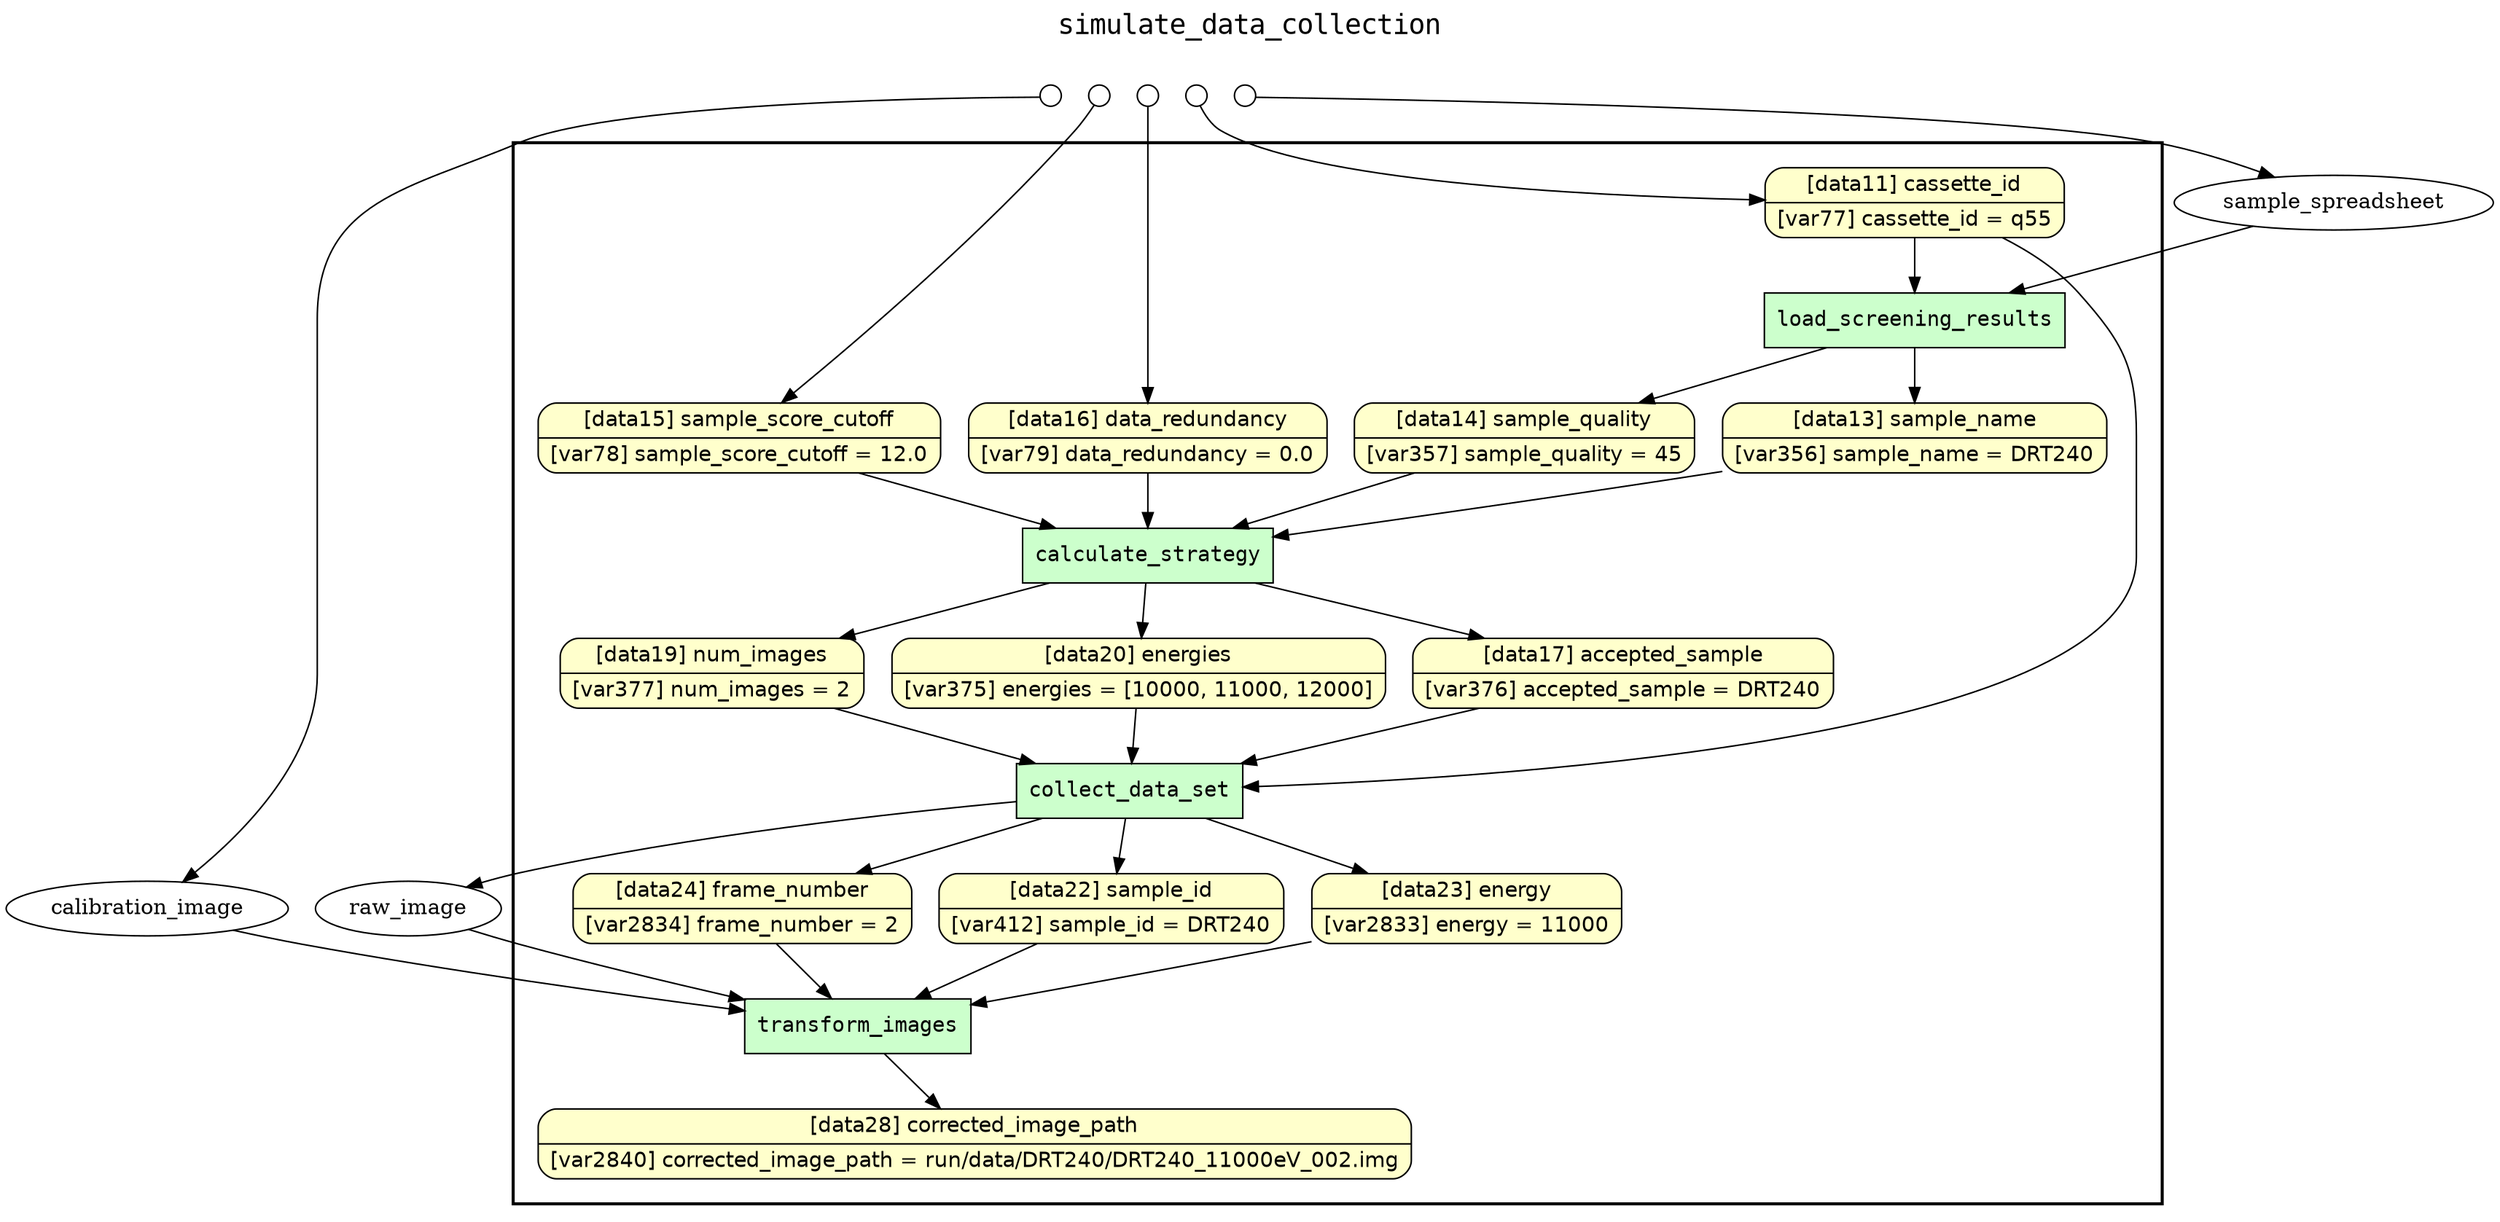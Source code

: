 
digraph yw_data_view {
rankdir=TB
fontname=Courier; fontsize=18; labelloc=t
label="simulate_data_collection"
subgraph cluster_workflow { label=""; color=black; penwidth=2
subgraph cluster_workflow_inner { label=""; color=white
node[shape=box style="filled" fillcolor="#CCFFCC" peripheries=1 fontname=Courier]
collect_data_set
calculate_strategy
load_screening_results
transform_images
node[shape=box style="filled" fillcolor="#CCFFCC" peripheries=1 fontname=Courier]
node[shape=box style="rounded,filled" fillcolor="#FFFFCC" peripheries=1 fontname=Helvetica]
cassette_id [shape=record rankdir=LR label="{<f0> [data11] cassette_id |<f1> [var77] cassette_id = q55}"]
sample_name [shape=record rankdir=LR label="{<f0> [data13] sample_name |<f1> [var356] sample_name = DRT240}"]
sample_quality [shape=record rankdir=LR label="{<f0> [data14] sample_quality |<f1> [var357] sample_quality = 45}"]
sample_score_cutoff [shape=record rankdir=LR label="{<f0> [data15] sample_score_cutoff |<f1> [var78] sample_score_cutoff = 12.0}"]
data_redundancy [shape=record rankdir=LR label="{<f0> [data16] data_redundancy |<f1> [var79] data_redundancy = 0.0}"]
accepted_sample [shape=record rankdir=LR label="{<f0> [data17] accepted_sample |<f1> [var376] accepted_sample = DRT240}"]
num_images [shape=record rankdir=LR label="{<f0> [data19] num_images |<f1> [var377] num_images = 2}"]
energies [shape=record rankdir=LR label="{<f0> [data20] energies |<f1> [var375] energies = [10000, 11000, 12000]}"]
sample_id [shape=record rankdir=LR label="{<f0> [data22] sample_id |<f1> [var412] sample_id = DRT240}"]
energy [shape=record rankdir=LR label="{<f0> [data23] energy |<f1> [var2833] energy = 11000}"]
frame_number [shape=record rankdir=LR label="{<f0> [data24] frame_number |<f1> [var2834] frame_number = 2}"]
corrected_image_path [shape=record rankdir=LR label="{<f0> [data28] corrected_image_path |<f1> [var2840] corrected_image_path = run/data/DRT240/DRT240_11000eV_002.img}"]
}}
subgraph cluster_inflows { label=""; color=white; penwidth=2
subgraph cluster_inflows_inner { label=""; color=white
node[shape=circle fillcolor="#FFFFFF" peripheries=1 width=0.2]
sample_spreadsheet_inflow [label=""]
calibration_image_inflow [label=""]
sample_score_cutoff_inflow [label=""]
data_redundancy_inflow [label=""]
cassette_id_inflow [label=""]
}}
subgraph cluster_outflows { label=""; color=white; penwidth=2
subgraph cluster_outflows_inner { label=""; color=white
node[shape=circle fillcolor="#FFFFFF" peripheries=1 width=0.2]
}}
sample_score_cutoff -> calculate_strategy
energies -> collect_data_set
sample_quality -> calculate_strategy
sample_spreadsheet -> load_screening_results
calibration_image -> transform_images
cassette_id -> collect_data_set
cassette_id -> load_screening_results
sample_id -> transform_images
accepted_sample -> collect_data_set
raw_image -> transform_images
num_images -> collect_data_set
sample_name -> calculate_strategy
frame_number -> transform_images
energy -> transform_images
data_redundancy -> calculate_strategy
load_screening_results -> sample_name
load_screening_results -> sample_quality
calculate_strategy -> accepted_sample
calculate_strategy -> num_images
calculate_strategy -> energies
collect_data_set -> sample_id
collect_data_set -> energy
collect_data_set -> frame_number
collect_data_set -> raw_image
transform_images -> corrected_image_path
sample_spreadsheet_inflow -> sample_spreadsheet
calibration_image_inflow -> calibration_image
sample_score_cutoff_inflow -> sample_score_cutoff
data_redundancy_inflow -> data_redundancy
cassette_id_inflow -> cassette_id
}

